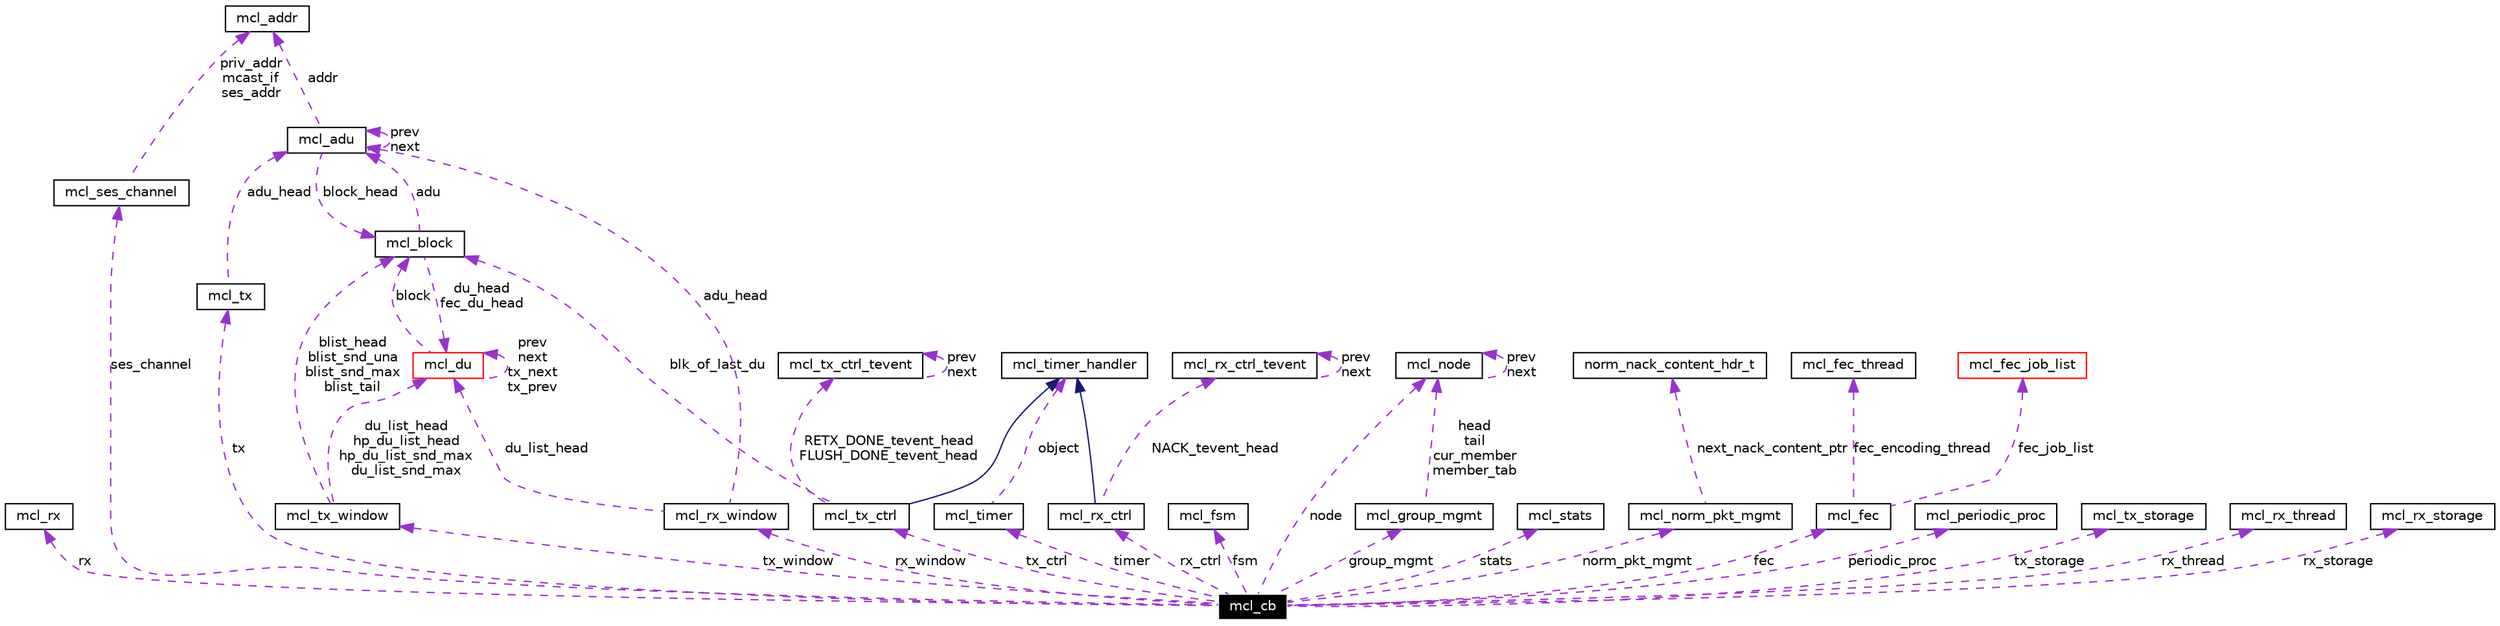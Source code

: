 digraph G
{
  edge [fontname="Helvetica",fontsize=10,labelfontname="Helvetica",labelfontsize=10];
  node [fontname="Helvetica",fontsize=10,shape=record];
  Node19 [label="mcl_cb",height=0.2,width=0.4,color="white", fillcolor="black", style="filled" fontcolor="white"];
  Node20 -> Node19 [dir=back,color="darkorchid3",fontsize=10,style="dashed",label="rx",fontname="Helvetica"];
  Node20 [label="mcl_rx",height=0.2,width=0.4,color="black",URL="$classmcl__rx.html"];
  Node21 -> Node19 [dir=back,color="darkorchid3",fontsize=10,style="dashed",label="ses_channel",fontname="Helvetica"];
  Node21 [label="mcl_ses_channel",height=0.2,width=0.4,color="black",URL="$classmcl__ses__channel.html"];
  Node22 -> Node21 [dir=back,color="darkorchid3",fontsize=10,style="dashed",label="priv_addr\nmcast_if\nses_addr",fontname="Helvetica"];
  Node22 [label="mcl_addr",height=0.2,width=0.4,color="black",URL="$classmcl__addr.html"];
  Node23 -> Node19 [dir=back,color="darkorchid3",fontsize=10,style="dashed",label="fsm",fontname="Helvetica"];
  Node23 [label="mcl_fsm",height=0.2,width=0.4,color="black",URL="$classmcl__fsm.html"];
  Node24 -> Node19 [dir=back,color="darkorchid3",fontsize=10,style="dashed",label="group_mgmt",fontname="Helvetica"];
  Node24 [label="mcl_group_mgmt",height=0.2,width=0.4,color="black",URL="$classmcl__group__mgmt.html"];
  Node25 -> Node24 [dir=back,color="darkorchid3",fontsize=10,style="dashed",label="head\ntail\ncur_member\nmember_tab",fontname="Helvetica"];
  Node25 [label="mcl_node",height=0.2,width=0.4,color="black",URL="$classmcl__node.html"];
  Node25 -> Node25 [dir=back,color="darkorchid3",fontsize=10,style="dashed",label="prev\nnext",fontname="Helvetica"];
  Node29 -> Node19 [dir=back,color="darkorchid3",fontsize=10,style="dashed",label="tx_window",fontname="Helvetica"];
  Node29 [label="mcl_tx_window",height=0.2,width=0.4,color="black",URL="$classmcl__tx__window.html"];
  Node30 -> Node29 [dir=back,color="darkorchid3",fontsize=10,style="dashed",label="du_list_head\nhp_du_list_head\nhp_du_list_snd_max\ndu_list_snd_max",fontname="Helvetica"];
  Node30 [label="mcl_du",height=0.2,width=0.4,color="red",URL="$classmcl__du.html"];
  Node30 -> Node30 [dir=back,color="darkorchid3",fontsize=10,style="dashed",label="prev\nnext\ntx_next\ntx_prev",fontname="Helvetica"];
  Node32 -> Node30 [dir=back,color="darkorchid3",fontsize=10,style="dashed",label="block",fontname="Helvetica"];
  Node32 [label="mcl_block",height=0.2,width=0.4,color="black",URL="$classmcl__block.html"];
  Node33 -> Node32 [dir=back,color="darkorchid3",fontsize=10,style="dashed",label="adu",fontname="Helvetica"];
  Node33 [label="mcl_adu",height=0.2,width=0.4,color="black",URL="$classmcl__adu.html"];
  Node33 -> Node33 [dir=back,color="darkorchid3",fontsize=10,style="dashed",label="prev\nnext",fontname="Helvetica"];
  Node22 -> Node33 [dir=back,color="darkorchid3",fontsize=10,style="dashed",label="addr",fontname="Helvetica"];
  Node32 -> Node33 [dir=back,color="darkorchid3",fontsize=10,style="dashed",label="block_head",fontname="Helvetica"];
  Node30 -> Node32 [dir=back,color="darkorchid3",fontsize=10,style="dashed",label="du_head\nfec_du_head",fontname="Helvetica"];
  Node32 -> Node29 [dir=back,color="darkorchid3",fontsize=10,style="dashed",label="blist_head\nblist_snd_una\nblist_snd_max\nblist_tail",fontname="Helvetica"];
  Node34 -> Node19 [dir=back,color="darkorchid3",fontsize=10,style="dashed",label="stats",fontname="Helvetica"];
  Node34 [label="mcl_stats",height=0.2,width=0.4,color="black",URL="$classmcl__stats.html"];
  Node35 -> Node19 [dir=back,color="darkorchid3",fontsize=10,style="dashed",label="norm_pkt_mgmt",fontname="Helvetica"];
  Node35 [label="mcl_norm_pkt_mgmt",height=0.2,width=0.4,color="black",URL="$classmcl__norm__pkt__mgmt.html"];
  Node36 -> Node35 [dir=back,color="darkorchid3",fontsize=10,style="dashed",label="next_nack_content_ptr",fontname="Helvetica"];
  Node36 [label="norm_nack_content_hdr_t",height=0.2,width=0.4,color="black",URL="$structnorm__nack__content__hdr__t.html"];
  Node25 -> Node19 [dir=back,color="darkorchid3",fontsize=10,style="dashed",label="node",fontname="Helvetica"];
  Node37 -> Node19 [dir=back,color="darkorchid3",fontsize=10,style="dashed",label="rx_window",fontname="Helvetica"];
  Node37 [label="mcl_rx_window",height=0.2,width=0.4,color="black",URL="$classmcl__rx__window.html"];
  Node33 -> Node37 [dir=back,color="darkorchid3",fontsize=10,style="dashed",label="adu_head",fontname="Helvetica"];
  Node30 -> Node37 [dir=back,color="darkorchid3",fontsize=10,style="dashed",label="du_list_head",fontname="Helvetica"];
  Node38 -> Node19 [dir=back,color="darkorchid3",fontsize=10,style="dashed",label="fec",fontname="Helvetica"];
  Node38 [label="mcl_fec",height=0.2,width=0.4,color="black",URL="$classmcl__fec.html"];
  Node39 -> Node38 [dir=back,color="darkorchid3",fontsize=10,style="dashed",label="fec_encoding_thread",fontname="Helvetica"];
  Node39 [label="mcl_fec_thread",height=0.2,width=0.4,color="black",URL="$classmcl__fec__thread.html"];
  Node40 -> Node38 [dir=back,color="darkorchid3",fontsize=10,style="dashed",label="fec_job_list",fontname="Helvetica"];
  Node40 [label="mcl_fec_job_list",height=0.2,width=0.4,color="red",URL="$classmcl__fec__job__list.html"];
  Node42 -> Node19 [dir=back,color="darkorchid3",fontsize=10,style="dashed",label="periodic_proc",fontname="Helvetica"];
  Node42 [label="mcl_periodic_proc",height=0.2,width=0.4,color="black",URL="$classmcl__periodic__proc.html"];
  Node43 -> Node19 [dir=back,color="darkorchid3",fontsize=10,style="dashed",label="timer",fontname="Helvetica"];
  Node43 [label="mcl_timer",height=0.2,width=0.4,color="black",URL="$classmcl__timer.html"];
  Node44 -> Node43 [dir=back,color="darkorchid3",fontsize=10,style="dashed",label="object",fontname="Helvetica"];
  Node44 [label="mcl_timer_handler",height=0.2,width=0.4,color="black",URL="$classmcl__timer__handler.html"];
  Node45 -> Node19 [dir=back,color="darkorchid3",fontsize=10,style="dashed",label="rx_ctrl",fontname="Helvetica"];
  Node45 [label="mcl_rx_ctrl",height=0.2,width=0.4,color="black",URL="$classmcl__rx__ctrl.html"];
  Node44 -> Node45 [dir=back,color="midnightblue",fontsize=10,style="solid",fontname="Helvetica"];
  Node46 -> Node45 [dir=back,color="darkorchid3",fontsize=10,style="dashed",label="NACK_tevent_head",fontname="Helvetica"];
  Node46 [label="mcl_rx_ctrl_tevent",height=0.2,width=0.4,color="black",URL="$classmcl__rx__ctrl__tevent.html"];
  Node46 -> Node46 [dir=back,color="darkorchid3",fontsize=10,style="dashed",label="prev\nnext",fontname="Helvetica"];
  Node47 -> Node19 [dir=back,color="darkorchid3",fontsize=10,style="dashed",label="tx_ctrl",fontname="Helvetica"];
  Node47 [label="mcl_tx_ctrl",height=0.2,width=0.4,color="black",URL="$classmcl__tx__ctrl.html"];
  Node44 -> Node47 [dir=back,color="midnightblue",fontsize=10,style="solid",fontname="Helvetica"];
  Node48 -> Node47 [dir=back,color="darkorchid3",fontsize=10,style="dashed",label="RETX_DONE_tevent_head\nFLUSH_DONE_tevent_head",fontname="Helvetica"];
  Node48 [label="mcl_tx_ctrl_tevent",height=0.2,width=0.4,color="black",URL="$classmcl__tx__ctrl__tevent.html"];
  Node48 -> Node48 [dir=back,color="darkorchid3",fontsize=10,style="dashed",label="prev\nnext",fontname="Helvetica"];
  Node32 -> Node47 [dir=back,color="darkorchid3",fontsize=10,style="dashed",label="blk_of_last_du",fontname="Helvetica"];
  Node49 -> Node19 [dir=back,color="darkorchid3",fontsize=10,style="dashed",label="tx_storage",fontname="Helvetica"];
  Node49 [label="mcl_tx_storage",height=0.2,width=0.4,color="black",URL="$classmcl__tx__storage.html"];
  Node50 -> Node19 [dir=back,color="darkorchid3",fontsize=10,style="dashed",label="rx_thread",fontname="Helvetica"];
  Node50 [label="mcl_rx_thread",height=0.2,width=0.4,color="black",URL="$classmcl__rx__thread.html"];
  Node51 -> Node19 [dir=back,color="darkorchid3",fontsize=10,style="dashed",label="tx",fontname="Helvetica"];
  Node51 [label="mcl_tx",height=0.2,width=0.4,color="black",URL="$classmcl__tx.html"];
  Node33 -> Node51 [dir=back,color="darkorchid3",fontsize=10,style="dashed",label="adu_head",fontname="Helvetica"];
  Node52 -> Node19 [dir=back,color="darkorchid3",fontsize=10,style="dashed",label="rx_storage",fontname="Helvetica"];
  Node52 [label="mcl_rx_storage",height=0.2,width=0.4,color="black",URL="$classmcl__rx__storage.html"];
}
